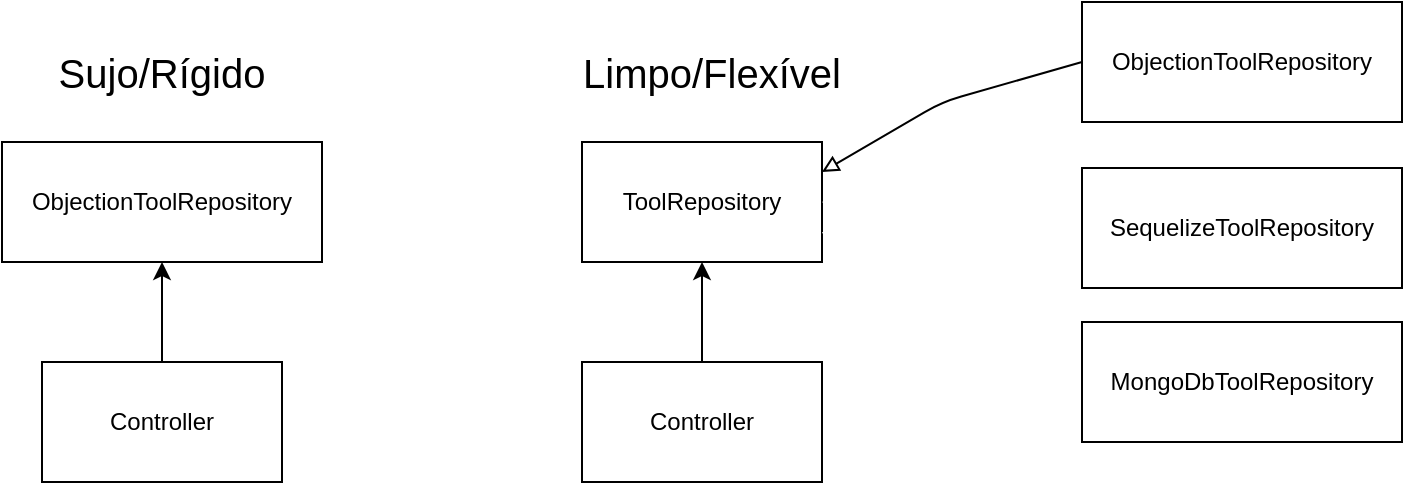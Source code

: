 <mxfile>
    <diagram id="s27wzHPtYMA43Qw4CW7b" name="Page-1">
        <mxGraphModel dx="1011" dy="634" grid="1" gridSize="10" guides="1" tooltips="1" connect="1" arrows="1" fold="1" page="1" pageScale="1" pageWidth="850" pageHeight="1100" math="0" shadow="0">
            <root>
                <mxCell id="0"/>
                <mxCell id="1" parent="0"/>
                <mxCell id="2" value="ObjectionToolRepository" style="rounded=0;whiteSpace=wrap;html=1;" vertex="1" parent="1">
                    <mxGeometry x="100" y="70" width="160" height="60" as="geometry"/>
                </mxCell>
                <mxCell id="4" style="edgeStyle=none;html=1;exitX=0.5;exitY=0;exitDx=0;exitDy=0;entryX=0.5;entryY=1;entryDx=0;entryDy=0;" edge="1" parent="1" source="3" target="2">
                    <mxGeometry relative="1" as="geometry"/>
                </mxCell>
                <mxCell id="3" value="Controller" style="rounded=0;whiteSpace=wrap;html=1;" vertex="1" parent="1">
                    <mxGeometry x="120" y="180" width="120" height="60" as="geometry"/>
                </mxCell>
                <mxCell id="5" value="&lt;font style=&quot;font-size: 20px&quot;&gt;Sujo/Rígido&lt;/font&gt;" style="text;html=1;strokeColor=none;fillColor=none;align=center;verticalAlign=middle;whiteSpace=wrap;rounded=0;" vertex="1" parent="1">
                    <mxGeometry x="150" y="20" width="60" height="30" as="geometry"/>
                </mxCell>
                <mxCell id="6" value="&lt;font style=&quot;font-size: 20px&quot;&gt;Limpo/Flexível&lt;br&gt;&lt;/font&gt;" style="text;html=1;strokeColor=none;fillColor=none;align=center;verticalAlign=middle;whiteSpace=wrap;rounded=0;" vertex="1" parent="1">
                    <mxGeometry x="425" y="20" width="60" height="30" as="geometry"/>
                </mxCell>
                <mxCell id="7" value="ToolRepository" style="rounded=0;whiteSpace=wrap;html=1;" vertex="1" parent="1">
                    <mxGeometry x="390" y="70" width="120" height="60" as="geometry"/>
                </mxCell>
                <mxCell id="10" style="edgeStyle=none;html=1;exitX=0.5;exitY=0;exitDx=0;exitDy=0;entryX=0.5;entryY=1;entryDx=0;entryDy=0;fontSize=20;" edge="1" parent="1" source="8" target="7">
                    <mxGeometry relative="1" as="geometry"/>
                </mxCell>
                <mxCell id="8" value="Controller" style="rounded=0;whiteSpace=wrap;html=1;" vertex="1" parent="1">
                    <mxGeometry x="390" y="180" width="120" height="60" as="geometry"/>
                </mxCell>
                <mxCell id="11" style="edgeStyle=none;html=1;exitX=0;exitY=0.5;exitDx=0;exitDy=0;entryX=1;entryY=0.25;entryDx=0;entryDy=0;fontSize=20;endArrow=block;endFill=0;" edge="1" parent="1" source="9" target="7">
                    <mxGeometry relative="1" as="geometry">
                        <Array as="points">
                            <mxPoint x="570" y="50"/>
                        </Array>
                    </mxGeometry>
                </mxCell>
                <mxCell id="9" value="ObjectionToolRepository" style="rounded=0;whiteSpace=wrap;html=1;" vertex="1" parent="1">
                    <mxGeometry x="640" width="160" height="60" as="geometry"/>
                </mxCell>
                <mxCell id="24" style="edgeStyle=none;html=1;exitX=0;exitY=0.5;exitDx=0;exitDy=0;entryX=1;entryY=0.5;entryDx=0;entryDy=0;fontSize=20;fontColor=#1A1A1A;startArrow=none;startFill=0;endArrow=block;endFill=0;strokeColor=#FFFFFF;strokeWidth=1;fillColor=#f5f5f5;gradientColor=#b3b3b3;" edge="1" parent="1" source="23" target="7">
                    <mxGeometry relative="1" as="geometry">
                        <Array as="points"/>
                    </mxGeometry>
                </mxCell>
                <mxCell id="23" value="SequelizeToolRepository" style="rounded=0;whiteSpace=wrap;html=1;" vertex="1" parent="1">
                    <mxGeometry x="640" y="83" width="160" height="60" as="geometry"/>
                </mxCell>
                <mxCell id="26" style="edgeStyle=none;html=1;exitX=0;exitY=0.5;exitDx=0;exitDy=0;entryX=1;entryY=0.75;entryDx=0;entryDy=0;fontSize=20;fontColor=#1A1A1A;startArrow=none;startFill=0;endArrow=block;endFill=0;strokeColor=#FFFFFF;strokeWidth=1;" edge="1" parent="1" source="25" target="7">
                    <mxGeometry relative="1" as="geometry">
                        <Array as="points">
                            <mxPoint x="570" y="160"/>
                        </Array>
                    </mxGeometry>
                </mxCell>
                <mxCell id="25" value="MongoDbToolRepository" style="rounded=0;whiteSpace=wrap;html=1;" vertex="1" parent="1">
                    <mxGeometry x="640" y="160" width="160" height="60" as="geometry"/>
                </mxCell>
            </root>
        </mxGraphModel>
    </diagram>
</mxfile>